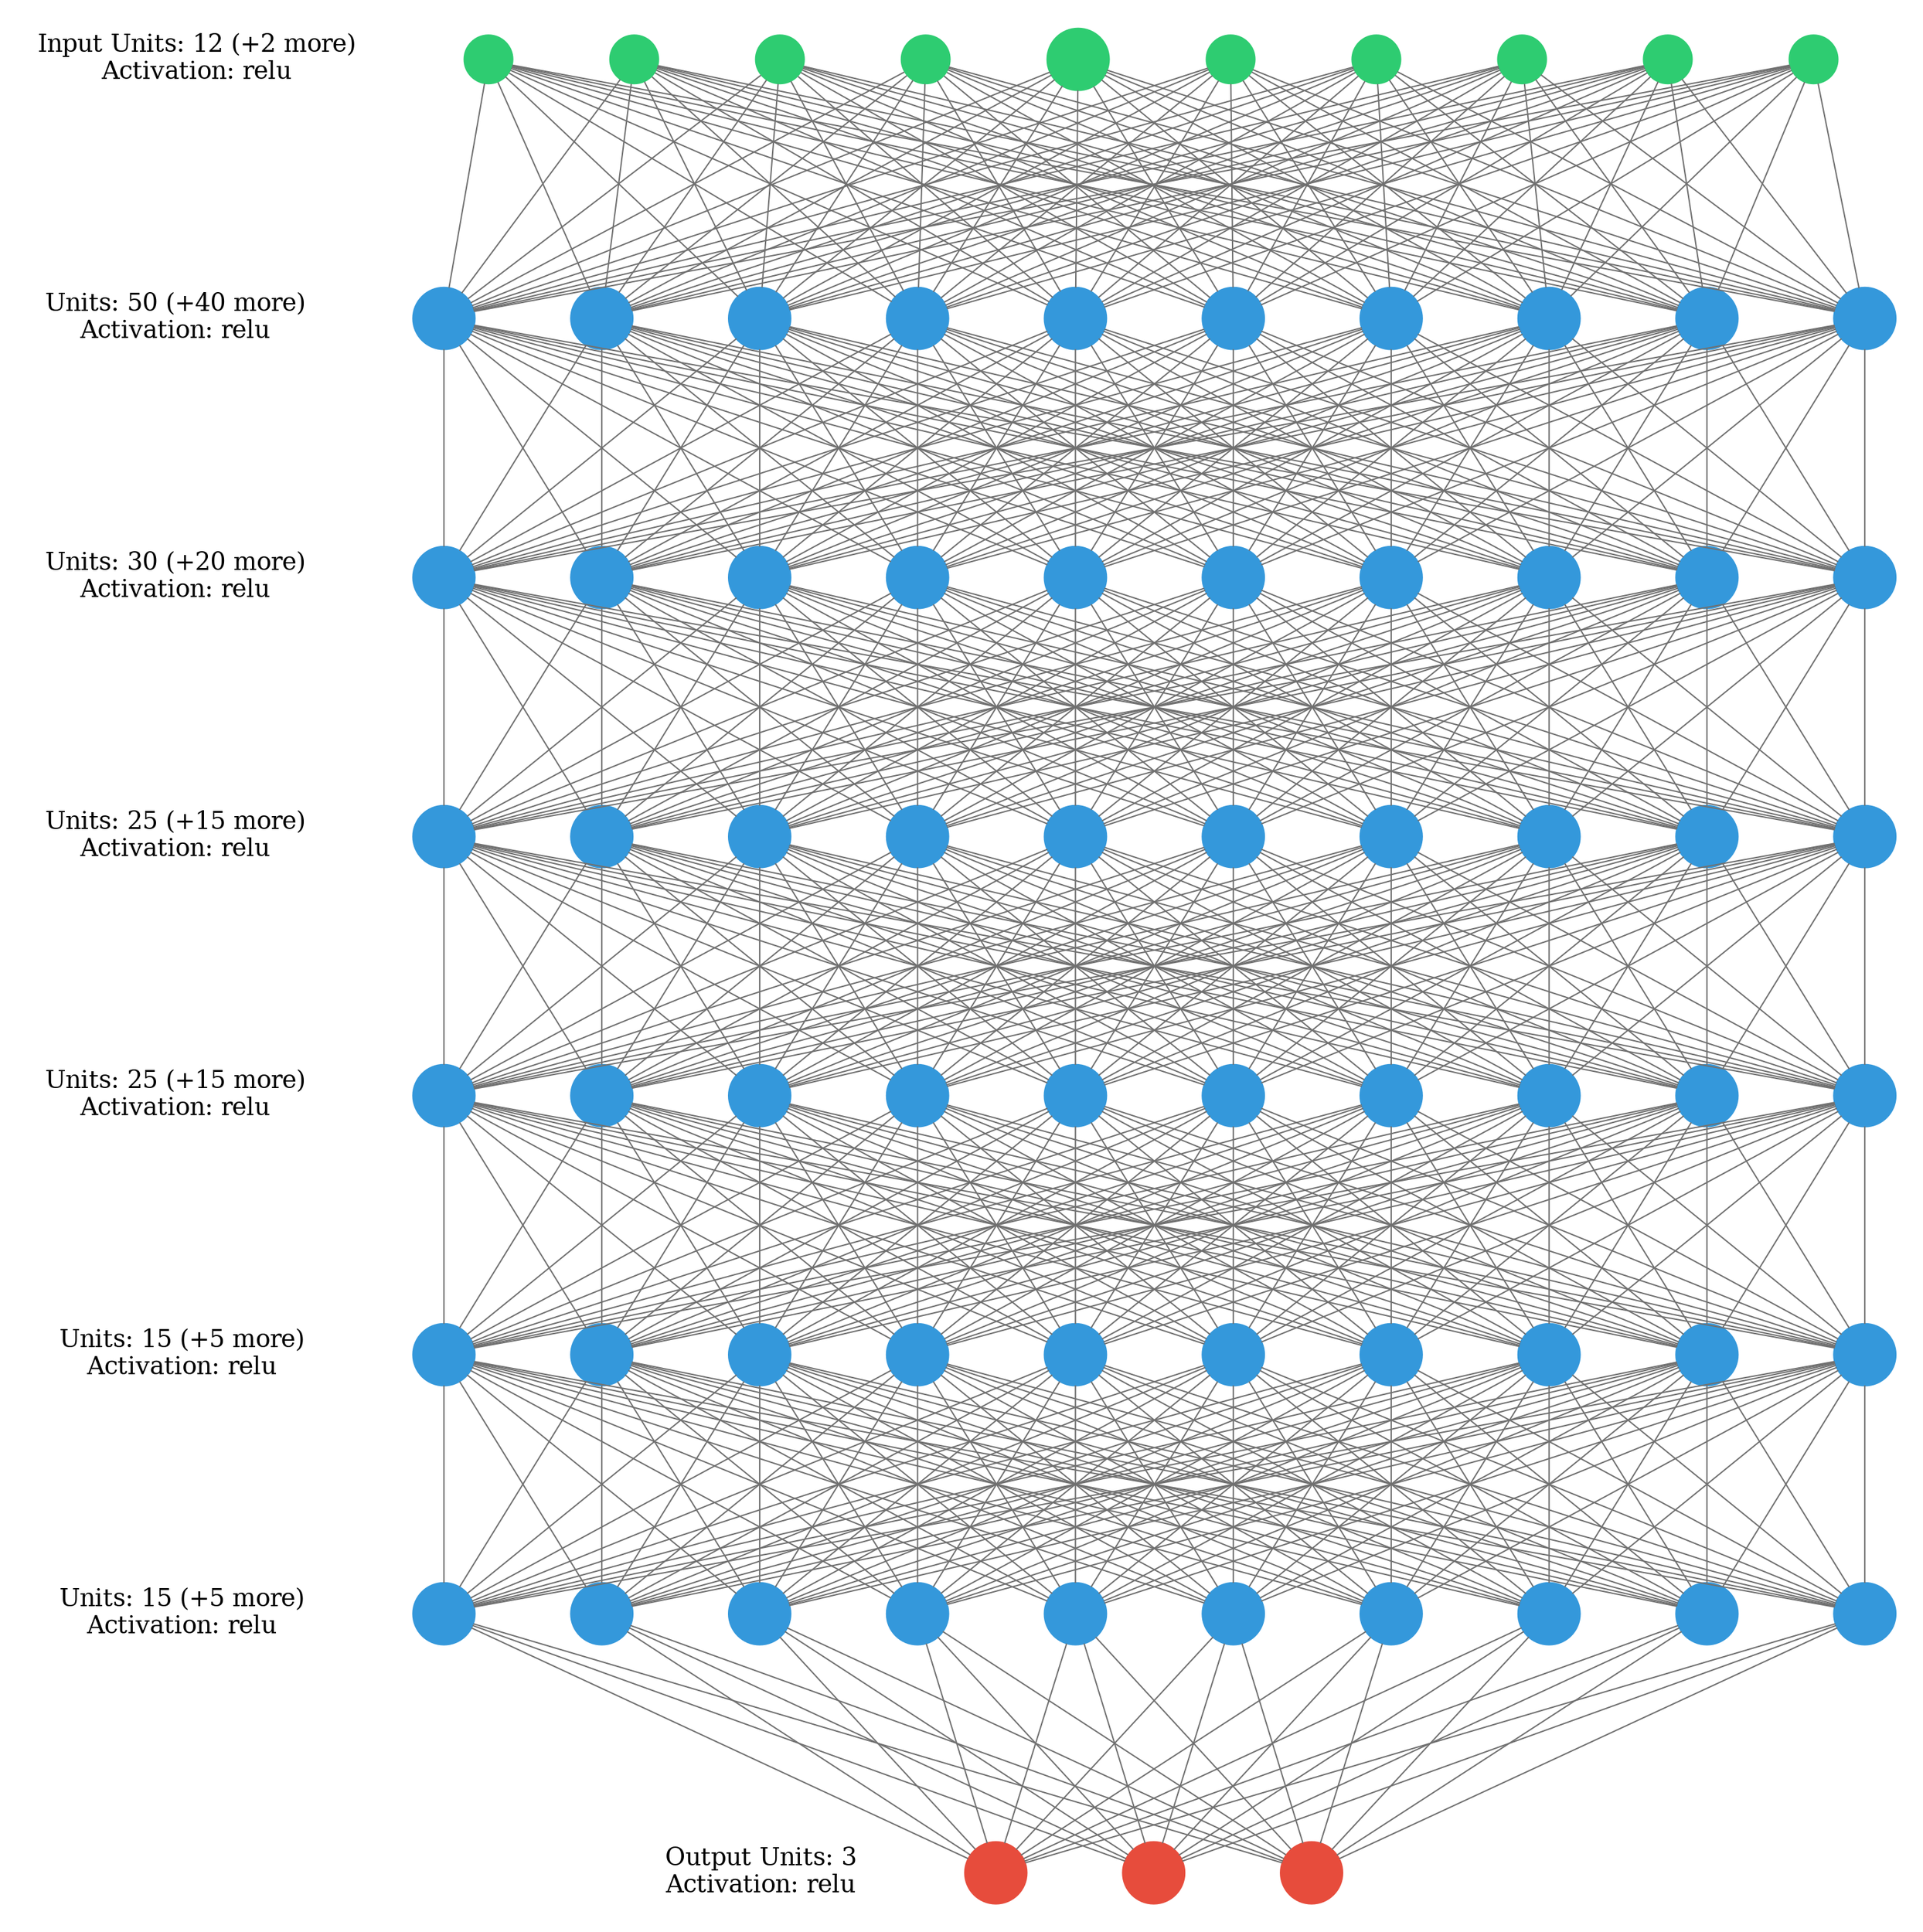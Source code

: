 digraph "Graph" {
	graph [nodesep=1 ranksep=2 splines=false]
	edge [arrowhead=none color="#707070"]
	subgraph cluster_input {
		node [color="#2ecc71" fontcolor="#2ecc71" shape=circle style=filled]
		color=white
		1
		rank=same
		2
		rank=same
		3
		rank=same
		4
		rank=same
		5
		rank=same
		6
		rank=same
		7
		rank=same
		8
		rank=same
		9
		rank=same
		10
		rank=same
		111111 [label="Input Units: 12 (+2 more)
Activation: relu" color=white fontcolor=black fontsize=18 shape=rectangle]
	}
	1 -> 11
	2 -> 11
	3 -> 11
	4 -> 11
	5 -> 11
	6 -> 11
	7 -> 11
	8 -> 11
	9 -> 11
	10 -> 11
	1 -> 12
	2 -> 12
	3 -> 12
	4 -> 12
	5 -> 12
	6 -> 12
	7 -> 12
	8 -> 12
	9 -> 12
	10 -> 12
	1 -> 13
	2 -> 13
	3 -> 13
	4 -> 13
	5 -> 13
	6 -> 13
	7 -> 13
	8 -> 13
	9 -> 13
	10 -> 13
	1 -> 14
	2 -> 14
	3 -> 14
	4 -> 14
	5 -> 14
	6 -> 14
	7 -> 14
	8 -> 14
	9 -> 14
	10 -> 14
	1 -> 15
	2 -> 15
	3 -> 15
	4 -> 15
	5 -> 15
	6 -> 15
	7 -> 15
	8 -> 15
	9 -> 15
	10 -> 15
	1 -> 16
	2 -> 16
	3 -> 16
	4 -> 16
	5 -> 16
	6 -> 16
	7 -> 16
	8 -> 16
	9 -> 16
	10 -> 16
	1 -> 17
	2 -> 17
	3 -> 17
	4 -> 17
	5 -> 17
	6 -> 17
	7 -> 17
	8 -> 17
	9 -> 17
	10 -> 17
	1 -> 18
	2 -> 18
	3 -> 18
	4 -> 18
	5 -> 18
	6 -> 18
	7 -> 18
	8 -> 18
	9 -> 18
	10 -> 18
	1 -> 19
	2 -> 19
	3 -> 19
	4 -> 19
	5 -> 19
	6 -> 19
	7 -> 19
	8 -> 19
	9 -> 19
	10 -> 19
	1 -> 20
	2 -> 20
	3 -> 20
	4 -> 20
	5 -> 20
	6 -> 20
	7 -> 20
	8 -> 20
	9 -> 20
	10 -> 20
	subgraph cluster_1 {
		color=white
		rank=same
		101010 [label="Units: 50 (+40 more)
Activation: relu" color=white fontcolor=black fontsize=18 shape=rectangle]
		11 [color="#3498db" fontcolor="#3498db" shape=circle style=filled]
		12 [color="#3498db" fontcolor="#3498db" shape=circle style=filled]
		13 [color="#3498db" fontcolor="#3498db" shape=circle style=filled]
		14 [color="#3498db" fontcolor="#3498db" shape=circle style=filled]
		15 [color="#3498db" fontcolor="#3498db" shape=circle style=filled]
		16 [color="#3498db" fontcolor="#3498db" shape=circle style=filled]
		17 [color="#3498db" fontcolor="#3498db" shape=circle style=filled]
		18 [color="#3498db" fontcolor="#3498db" shape=circle style=filled]
		19 [color="#3498db" fontcolor="#3498db" shape=circle style=filled]
		20 [color="#3498db" fontcolor="#3498db" shape=circle style=filled]
	}
	11 -> 21
	12 -> 21
	13 -> 21
	14 -> 21
	15 -> 21
	16 -> 21
	17 -> 21
	18 -> 21
	19 -> 21
	20 -> 21
	11 -> 22
	12 -> 22
	13 -> 22
	14 -> 22
	15 -> 22
	16 -> 22
	17 -> 22
	18 -> 22
	19 -> 22
	20 -> 22
	11 -> 23
	12 -> 23
	13 -> 23
	14 -> 23
	15 -> 23
	16 -> 23
	17 -> 23
	18 -> 23
	19 -> 23
	20 -> 23
	11 -> 24
	12 -> 24
	13 -> 24
	14 -> 24
	15 -> 24
	16 -> 24
	17 -> 24
	18 -> 24
	19 -> 24
	20 -> 24
	11 -> 25
	12 -> 25
	13 -> 25
	14 -> 25
	15 -> 25
	16 -> 25
	17 -> 25
	18 -> 25
	19 -> 25
	20 -> 25
	11 -> 26
	12 -> 26
	13 -> 26
	14 -> 26
	15 -> 26
	16 -> 26
	17 -> 26
	18 -> 26
	19 -> 26
	20 -> 26
	11 -> 27
	12 -> 27
	13 -> 27
	14 -> 27
	15 -> 27
	16 -> 27
	17 -> 27
	18 -> 27
	19 -> 27
	20 -> 27
	11 -> 28
	12 -> 28
	13 -> 28
	14 -> 28
	15 -> 28
	16 -> 28
	17 -> 28
	18 -> 28
	19 -> 28
	20 -> 28
	11 -> 29
	12 -> 29
	13 -> 29
	14 -> 29
	15 -> 29
	16 -> 29
	17 -> 29
	18 -> 29
	19 -> 29
	20 -> 29
	11 -> 30
	12 -> 30
	13 -> 30
	14 -> 30
	15 -> 30
	16 -> 30
	17 -> 30
	18 -> 30
	19 -> 30
	20 -> 30
	subgraph cluster_2 {
		color=white
		rank=same
		202020 [label="Units: 30 (+20 more)
Activation: relu" color=white fontcolor=black fontsize=18 shape=rectangle]
		21 [color="#3498db" fontcolor="#3498db" shape=circle style=filled]
		22 [color="#3498db" fontcolor="#3498db" shape=circle style=filled]
		23 [color="#3498db" fontcolor="#3498db" shape=circle style=filled]
		24 [color="#3498db" fontcolor="#3498db" shape=circle style=filled]
		25 [color="#3498db" fontcolor="#3498db" shape=circle style=filled]
		26 [color="#3498db" fontcolor="#3498db" shape=circle style=filled]
		27 [color="#3498db" fontcolor="#3498db" shape=circle style=filled]
		28 [color="#3498db" fontcolor="#3498db" shape=circle style=filled]
		29 [color="#3498db" fontcolor="#3498db" shape=circle style=filled]
		30 [color="#3498db" fontcolor="#3498db" shape=circle style=filled]
	}
	21 -> 31
	22 -> 31
	23 -> 31
	24 -> 31
	25 -> 31
	26 -> 31
	27 -> 31
	28 -> 31
	29 -> 31
	30 -> 31
	21 -> 32
	22 -> 32
	23 -> 32
	24 -> 32
	25 -> 32
	26 -> 32
	27 -> 32
	28 -> 32
	29 -> 32
	30 -> 32
	21 -> 33
	22 -> 33
	23 -> 33
	24 -> 33
	25 -> 33
	26 -> 33
	27 -> 33
	28 -> 33
	29 -> 33
	30 -> 33
	21 -> 34
	22 -> 34
	23 -> 34
	24 -> 34
	25 -> 34
	26 -> 34
	27 -> 34
	28 -> 34
	29 -> 34
	30 -> 34
	21 -> 35
	22 -> 35
	23 -> 35
	24 -> 35
	25 -> 35
	26 -> 35
	27 -> 35
	28 -> 35
	29 -> 35
	30 -> 35
	21 -> 36
	22 -> 36
	23 -> 36
	24 -> 36
	25 -> 36
	26 -> 36
	27 -> 36
	28 -> 36
	29 -> 36
	30 -> 36
	21 -> 37
	22 -> 37
	23 -> 37
	24 -> 37
	25 -> 37
	26 -> 37
	27 -> 37
	28 -> 37
	29 -> 37
	30 -> 37
	21 -> 38
	22 -> 38
	23 -> 38
	24 -> 38
	25 -> 38
	26 -> 38
	27 -> 38
	28 -> 38
	29 -> 38
	30 -> 38
	21 -> 39
	22 -> 39
	23 -> 39
	24 -> 39
	25 -> 39
	26 -> 39
	27 -> 39
	28 -> 39
	29 -> 39
	30 -> 39
	21 -> 40
	22 -> 40
	23 -> 40
	24 -> 40
	25 -> 40
	26 -> 40
	27 -> 40
	28 -> 40
	29 -> 40
	30 -> 40
	subgraph cluster_3 {
		color=white
		rank=same
		303030 [label="Units: 25 (+15 more)
Activation: relu" color=white fontcolor=black fontsize=18 shape=rectangle]
		31 [color="#3498db" fontcolor="#3498db" shape=circle style=filled]
		32 [color="#3498db" fontcolor="#3498db" shape=circle style=filled]
		33 [color="#3498db" fontcolor="#3498db" shape=circle style=filled]
		34 [color="#3498db" fontcolor="#3498db" shape=circle style=filled]
		35 [color="#3498db" fontcolor="#3498db" shape=circle style=filled]
		36 [color="#3498db" fontcolor="#3498db" shape=circle style=filled]
		37 [color="#3498db" fontcolor="#3498db" shape=circle style=filled]
		38 [color="#3498db" fontcolor="#3498db" shape=circle style=filled]
		39 [color="#3498db" fontcolor="#3498db" shape=circle style=filled]
		40 [color="#3498db" fontcolor="#3498db" shape=circle style=filled]
	}
	31 -> 41
	32 -> 41
	33 -> 41
	34 -> 41
	35 -> 41
	36 -> 41
	37 -> 41
	38 -> 41
	39 -> 41
	40 -> 41
	31 -> 42
	32 -> 42
	33 -> 42
	34 -> 42
	35 -> 42
	36 -> 42
	37 -> 42
	38 -> 42
	39 -> 42
	40 -> 42
	31 -> 43
	32 -> 43
	33 -> 43
	34 -> 43
	35 -> 43
	36 -> 43
	37 -> 43
	38 -> 43
	39 -> 43
	40 -> 43
	31 -> 44
	32 -> 44
	33 -> 44
	34 -> 44
	35 -> 44
	36 -> 44
	37 -> 44
	38 -> 44
	39 -> 44
	40 -> 44
	31 -> 45
	32 -> 45
	33 -> 45
	34 -> 45
	35 -> 45
	36 -> 45
	37 -> 45
	38 -> 45
	39 -> 45
	40 -> 45
	31 -> 46
	32 -> 46
	33 -> 46
	34 -> 46
	35 -> 46
	36 -> 46
	37 -> 46
	38 -> 46
	39 -> 46
	40 -> 46
	31 -> 47
	32 -> 47
	33 -> 47
	34 -> 47
	35 -> 47
	36 -> 47
	37 -> 47
	38 -> 47
	39 -> 47
	40 -> 47
	31 -> 48
	32 -> 48
	33 -> 48
	34 -> 48
	35 -> 48
	36 -> 48
	37 -> 48
	38 -> 48
	39 -> 48
	40 -> 48
	31 -> 49
	32 -> 49
	33 -> 49
	34 -> 49
	35 -> 49
	36 -> 49
	37 -> 49
	38 -> 49
	39 -> 49
	40 -> 49
	31 -> 50
	32 -> 50
	33 -> 50
	34 -> 50
	35 -> 50
	36 -> 50
	37 -> 50
	38 -> 50
	39 -> 50
	40 -> 50
	subgraph cluster_4 {
		color=white
		rank=same
		404040 [label="Units: 25 (+15 more)
Activation: relu" color=white fontcolor=black fontsize=18 shape=rectangle]
		41 [color="#3498db" fontcolor="#3498db" shape=circle style=filled]
		42 [color="#3498db" fontcolor="#3498db" shape=circle style=filled]
		43 [color="#3498db" fontcolor="#3498db" shape=circle style=filled]
		44 [color="#3498db" fontcolor="#3498db" shape=circle style=filled]
		45 [color="#3498db" fontcolor="#3498db" shape=circle style=filled]
		46 [color="#3498db" fontcolor="#3498db" shape=circle style=filled]
		47 [color="#3498db" fontcolor="#3498db" shape=circle style=filled]
		48 [color="#3498db" fontcolor="#3498db" shape=circle style=filled]
		49 [color="#3498db" fontcolor="#3498db" shape=circle style=filled]
		50 [color="#3498db" fontcolor="#3498db" shape=circle style=filled]
	}
	41 -> 51
	42 -> 51
	43 -> 51
	44 -> 51
	45 -> 51
	46 -> 51
	47 -> 51
	48 -> 51
	49 -> 51
	50 -> 51
	41 -> 52
	42 -> 52
	43 -> 52
	44 -> 52
	45 -> 52
	46 -> 52
	47 -> 52
	48 -> 52
	49 -> 52
	50 -> 52
	41 -> 53
	42 -> 53
	43 -> 53
	44 -> 53
	45 -> 53
	46 -> 53
	47 -> 53
	48 -> 53
	49 -> 53
	50 -> 53
	41 -> 54
	42 -> 54
	43 -> 54
	44 -> 54
	45 -> 54
	46 -> 54
	47 -> 54
	48 -> 54
	49 -> 54
	50 -> 54
	41 -> 55
	42 -> 55
	43 -> 55
	44 -> 55
	45 -> 55
	46 -> 55
	47 -> 55
	48 -> 55
	49 -> 55
	50 -> 55
	41 -> 56
	42 -> 56
	43 -> 56
	44 -> 56
	45 -> 56
	46 -> 56
	47 -> 56
	48 -> 56
	49 -> 56
	50 -> 56
	41 -> 57
	42 -> 57
	43 -> 57
	44 -> 57
	45 -> 57
	46 -> 57
	47 -> 57
	48 -> 57
	49 -> 57
	50 -> 57
	41 -> 58
	42 -> 58
	43 -> 58
	44 -> 58
	45 -> 58
	46 -> 58
	47 -> 58
	48 -> 58
	49 -> 58
	50 -> 58
	41 -> 59
	42 -> 59
	43 -> 59
	44 -> 59
	45 -> 59
	46 -> 59
	47 -> 59
	48 -> 59
	49 -> 59
	50 -> 59
	41 -> 60
	42 -> 60
	43 -> 60
	44 -> 60
	45 -> 60
	46 -> 60
	47 -> 60
	48 -> 60
	49 -> 60
	50 -> 60
	subgraph cluster_5 {
		color=white
		rank=same
		505050 [label="Units: 15 (+5 more)
Activation: relu" color=white fontcolor=black fontsize=18 shape=rectangle]
		51 [color="#3498db" fontcolor="#3498db" shape=circle style=filled]
		52 [color="#3498db" fontcolor="#3498db" shape=circle style=filled]
		53 [color="#3498db" fontcolor="#3498db" shape=circle style=filled]
		54 [color="#3498db" fontcolor="#3498db" shape=circle style=filled]
		55 [color="#3498db" fontcolor="#3498db" shape=circle style=filled]
		56 [color="#3498db" fontcolor="#3498db" shape=circle style=filled]
		57 [color="#3498db" fontcolor="#3498db" shape=circle style=filled]
		58 [color="#3498db" fontcolor="#3498db" shape=circle style=filled]
		59 [color="#3498db" fontcolor="#3498db" shape=circle style=filled]
		60 [color="#3498db" fontcolor="#3498db" shape=circle style=filled]
	}
	51 -> 61
	52 -> 61
	53 -> 61
	54 -> 61
	55 -> 61
	56 -> 61
	57 -> 61
	58 -> 61
	59 -> 61
	60 -> 61
	51 -> 62
	52 -> 62
	53 -> 62
	54 -> 62
	55 -> 62
	56 -> 62
	57 -> 62
	58 -> 62
	59 -> 62
	60 -> 62
	51 -> 63
	52 -> 63
	53 -> 63
	54 -> 63
	55 -> 63
	56 -> 63
	57 -> 63
	58 -> 63
	59 -> 63
	60 -> 63
	51 -> 64
	52 -> 64
	53 -> 64
	54 -> 64
	55 -> 64
	56 -> 64
	57 -> 64
	58 -> 64
	59 -> 64
	60 -> 64
	51 -> 65
	52 -> 65
	53 -> 65
	54 -> 65
	55 -> 65
	56 -> 65
	57 -> 65
	58 -> 65
	59 -> 65
	60 -> 65
	51 -> 66
	52 -> 66
	53 -> 66
	54 -> 66
	55 -> 66
	56 -> 66
	57 -> 66
	58 -> 66
	59 -> 66
	60 -> 66
	51 -> 67
	52 -> 67
	53 -> 67
	54 -> 67
	55 -> 67
	56 -> 67
	57 -> 67
	58 -> 67
	59 -> 67
	60 -> 67
	51 -> 68
	52 -> 68
	53 -> 68
	54 -> 68
	55 -> 68
	56 -> 68
	57 -> 68
	58 -> 68
	59 -> 68
	60 -> 68
	51 -> 69
	52 -> 69
	53 -> 69
	54 -> 69
	55 -> 69
	56 -> 69
	57 -> 69
	58 -> 69
	59 -> 69
	60 -> 69
	51 -> 70
	52 -> 70
	53 -> 70
	54 -> 70
	55 -> 70
	56 -> 70
	57 -> 70
	58 -> 70
	59 -> 70
	60 -> 70
	subgraph cluster_6 {
		color=white
		rank=same
		606060 [label="Units: 15 (+5 more)
Activation: relu" color=white fontcolor=black fontsize=18 shape=rectangle]
		61 [color="#3498db" fontcolor="#3498db" shape=circle style=filled]
		62 [color="#3498db" fontcolor="#3498db" shape=circle style=filled]
		63 [color="#3498db" fontcolor="#3498db" shape=circle style=filled]
		64 [color="#3498db" fontcolor="#3498db" shape=circle style=filled]
		65 [color="#3498db" fontcolor="#3498db" shape=circle style=filled]
		66 [color="#3498db" fontcolor="#3498db" shape=circle style=filled]
		67 [color="#3498db" fontcolor="#3498db" shape=circle style=filled]
		68 [color="#3498db" fontcolor="#3498db" shape=circle style=filled]
		69 [color="#3498db" fontcolor="#3498db" shape=circle style=filled]
		70 [color="#3498db" fontcolor="#3498db" shape=circle style=filled]
	}
	61 -> 71
	62 -> 71
	63 -> 71
	64 -> 71
	65 -> 71
	66 -> 71
	67 -> 71
	68 -> 71
	69 -> 71
	70 -> 71
	61 -> 72
	62 -> 72
	63 -> 72
	64 -> 72
	65 -> 72
	66 -> 72
	67 -> 72
	68 -> 72
	69 -> 72
	70 -> 72
	61 -> 73
	62 -> 73
	63 -> 73
	64 -> 73
	65 -> 73
	66 -> 73
	67 -> 73
	68 -> 73
	69 -> 73
	70 -> 73
	subgraph cluster_output {
		node [color="#2ecc71" fontcolor="#2ecc71" shape=circle style=filled]
		707070 [label="Output Units: 3
Activation: relu" color=white fontcolor=black fontsize=18 shape=rectangle]
		color=white
		rank=same
		labeljust=1
		71 [color="#e74c3c" fontcolor="#e74c3c" shape=circle style=filled]
		72 [color="#e74c3c" fontcolor="#e74c3c" shape=circle style=filled]
		73 [color="#e74c3c" fontcolor="#e74c3c" shape=circle style=filled]
	}
	arrowShape=none
}
